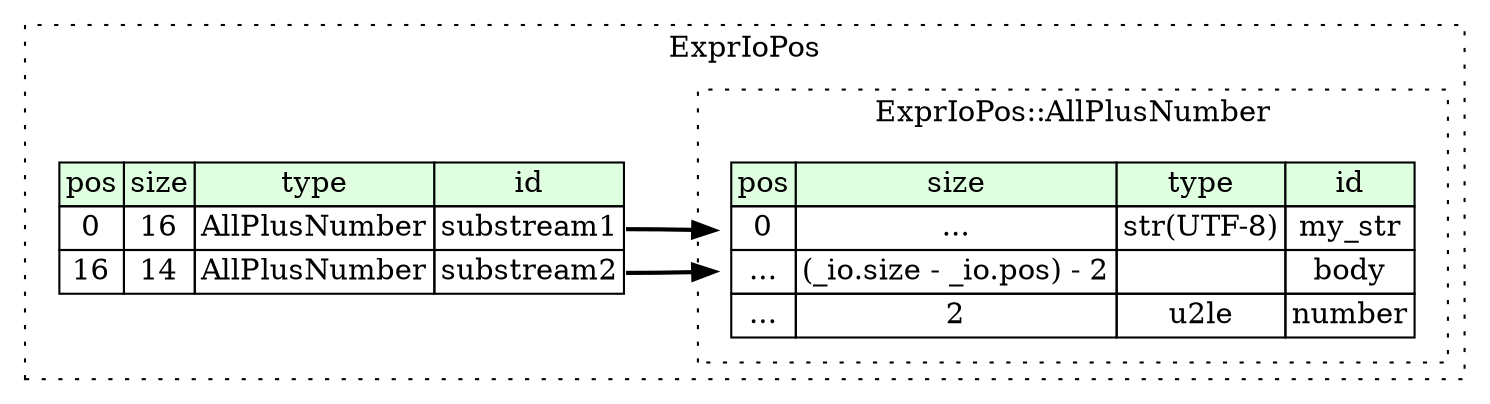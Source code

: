 digraph {
	rankdir=LR;
	node [shape=plaintext];
	subgraph cluster__expr_io_pos {
		label="ExprIoPos";
		graph[style=dotted];

		expr_io_pos__seq [label=<<TABLE BORDER="0" CELLBORDER="1" CELLSPACING="0">
			<TR><TD BGCOLOR="#E0FFE0">pos</TD><TD BGCOLOR="#E0FFE0">size</TD><TD BGCOLOR="#E0FFE0">type</TD><TD BGCOLOR="#E0FFE0">id</TD></TR>
			<TR><TD PORT="substream1_pos">0</TD><TD PORT="substream1_size">16</TD><TD>AllPlusNumber</TD><TD PORT="substream1_type">substream1</TD></TR>
			<TR><TD PORT="substream2_pos">16</TD><TD PORT="substream2_size">14</TD><TD>AllPlusNumber</TD><TD PORT="substream2_type">substream2</TD></TR>
		</TABLE>>];
		subgraph cluster__all_plus_number {
			label="ExprIoPos::AllPlusNumber";
			graph[style=dotted];

			all_plus_number__seq [label=<<TABLE BORDER="0" CELLBORDER="1" CELLSPACING="0">
				<TR><TD BGCOLOR="#E0FFE0">pos</TD><TD BGCOLOR="#E0FFE0">size</TD><TD BGCOLOR="#E0FFE0">type</TD><TD BGCOLOR="#E0FFE0">id</TD></TR>
				<TR><TD PORT="my_str_pos">0</TD><TD PORT="my_str_size">...</TD><TD>str(UTF-8)</TD><TD PORT="my_str_type">my_str</TD></TR>
				<TR><TD PORT="body_pos">...</TD><TD PORT="body_size">(_io.size - _io.pos) - 2</TD><TD></TD><TD PORT="body_type">body</TD></TR>
				<TR><TD PORT="number_pos">...</TD><TD PORT="number_size">2</TD><TD>u2le</TD><TD PORT="number_type">number</TD></TR>
			</TABLE>>];
		}
	}
	expr_io_pos__seq:substream1_type -> all_plus_number__seq [style=bold];
	expr_io_pos__seq:substream2_type -> all_plus_number__seq [style=bold];
}
